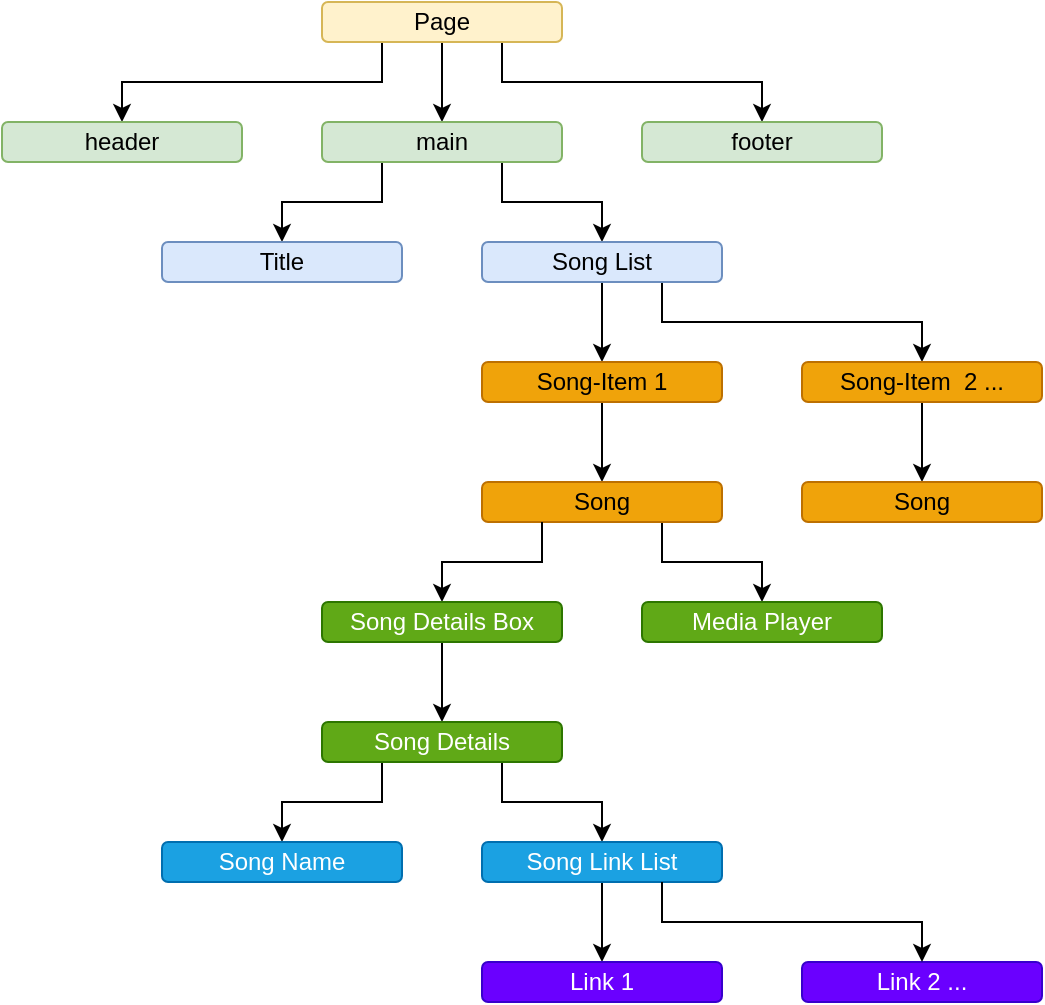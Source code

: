 <mxfile version="26.0.16" pages="2">
  <diagram name="Tree" id="6HPN0pIl7HbCbduKX03D">
    <mxGraphModel dx="954" dy="589" grid="1" gridSize="10" guides="1" tooltips="1" connect="1" arrows="1" fold="1" page="1" pageScale="1" pageWidth="850" pageHeight="1100" math="0" shadow="0">
      <root>
        <mxCell id="0" />
        <mxCell id="1" parent="0" />
        <mxCell id="nEzC0ryJg-wvvqGHbRVC-1" style="edgeStyle=orthogonalEdgeStyle;rounded=0;orthogonalLoop=1;jettySize=auto;html=1;exitX=0.25;exitY=1;exitDx=0;exitDy=0;entryX=0.5;entryY=0;entryDx=0;entryDy=0;" parent="1" source="OFOzZD7KPI6urneeMiuu-1" target="OFOzZD7KPI6urneeMiuu-2" edge="1">
          <mxGeometry relative="1" as="geometry" />
        </mxCell>
        <mxCell id="nEzC0ryJg-wvvqGHbRVC-2" style="edgeStyle=orthogonalEdgeStyle;rounded=0;orthogonalLoop=1;jettySize=auto;html=1;exitX=0.75;exitY=1;exitDx=0;exitDy=0;entryX=0.5;entryY=0;entryDx=0;entryDy=0;" parent="1" source="OFOzZD7KPI6urneeMiuu-1" target="OFOzZD7KPI6urneeMiuu-4" edge="1">
          <mxGeometry relative="1" as="geometry" />
        </mxCell>
        <mxCell id="nEzC0ryJg-wvvqGHbRVC-3" style="edgeStyle=orthogonalEdgeStyle;rounded=0;orthogonalLoop=1;jettySize=auto;html=1;exitX=0.5;exitY=1;exitDx=0;exitDy=0;" parent="1" source="OFOzZD7KPI6urneeMiuu-1" target="OFOzZD7KPI6urneeMiuu-3" edge="1">
          <mxGeometry relative="1" as="geometry" />
        </mxCell>
        <mxCell id="OFOzZD7KPI6urneeMiuu-1" value="Page" style="rounded=1;whiteSpace=wrap;html=1;fillColor=#fff2cc;strokeColor=#d6b656;" parent="1" vertex="1">
          <mxGeometry x="320" y="260" width="120" height="20" as="geometry" />
        </mxCell>
        <mxCell id="OFOzZD7KPI6urneeMiuu-2" value="header" style="rounded=1;whiteSpace=wrap;html=1;fillColor=#d5e8d4;strokeColor=#82b366;" parent="1" vertex="1">
          <mxGeometry x="160" y="320" width="120" height="20" as="geometry" />
        </mxCell>
        <mxCell id="zmIVW-F3Dh3AxXfq3nci-2" style="edgeStyle=orthogonalEdgeStyle;rounded=0;orthogonalLoop=1;jettySize=auto;html=1;exitX=0.25;exitY=1;exitDx=0;exitDy=0;" parent="1" source="OFOzZD7KPI6urneeMiuu-3" target="nEzC0ryJg-wvvqGHbRVC-4" edge="1">
          <mxGeometry relative="1" as="geometry" />
        </mxCell>
        <mxCell id="zmIVW-F3Dh3AxXfq3nci-3" style="edgeStyle=orthogonalEdgeStyle;rounded=0;orthogonalLoop=1;jettySize=auto;html=1;exitX=0.75;exitY=1;exitDx=0;exitDy=0;" parent="1" source="OFOzZD7KPI6urneeMiuu-3" target="zmIVW-F3Dh3AxXfq3nci-1" edge="1">
          <mxGeometry relative="1" as="geometry" />
        </mxCell>
        <mxCell id="OFOzZD7KPI6urneeMiuu-3" value="main" style="rounded=1;whiteSpace=wrap;html=1;fillColor=#d5e8d4;strokeColor=#82b366;" parent="1" vertex="1">
          <mxGeometry x="320" y="320" width="120" height="20" as="geometry" />
        </mxCell>
        <mxCell id="OFOzZD7KPI6urneeMiuu-4" value="footer" style="rounded=1;whiteSpace=wrap;html=1;fillColor=#d5e8d4;strokeColor=#82b366;" parent="1" vertex="1">
          <mxGeometry x="480" y="320" width="120" height="20" as="geometry" />
        </mxCell>
        <mxCell id="nEzC0ryJg-wvvqGHbRVC-4" value="Title" style="rounded=1;whiteSpace=wrap;html=1;fillColor=#dae8fc;strokeColor=#6c8ebf;" parent="1" vertex="1">
          <mxGeometry x="240" y="380" width="120" height="20" as="geometry" />
        </mxCell>
        <mxCell id="CfRBk4fBBFnoC-t1ROjV-1" style="edgeStyle=orthogonalEdgeStyle;rounded=0;orthogonalLoop=1;jettySize=auto;html=1;exitX=0.5;exitY=1;exitDx=0;exitDy=0;" parent="1" source="0NhiAJO0DxjFNw-YQ3sq-1" target="zmIVW-F3Dh3AxXfq3nci-5" edge="1">
          <mxGeometry relative="1" as="geometry">
            <mxPoint x="440" y="440" as="sourcePoint" />
          </mxGeometry>
        </mxCell>
        <mxCell id="ajmLZI5FQjfaDa6bgPTR-2" style="edgeStyle=orthogonalEdgeStyle;rounded=0;orthogonalLoop=1;jettySize=auto;html=1;exitX=0.5;exitY=1;exitDx=0;exitDy=0;" parent="1" source="0NhiAJO0DxjFNw-YQ3sq-3" target="zmIVW-F3Dh3AxXfq3nci-6" edge="1">
          <mxGeometry relative="1" as="geometry">
            <mxPoint x="720" y="480" as="sourcePoint" />
          </mxGeometry>
        </mxCell>
        <mxCell id="0NhiAJO0DxjFNw-YQ3sq-4" style="edgeStyle=orthogonalEdgeStyle;rounded=0;orthogonalLoop=1;jettySize=auto;html=1;exitX=0.5;exitY=1;exitDx=0;exitDy=0;" edge="1" parent="1" source="zmIVW-F3Dh3AxXfq3nci-1" target="0NhiAJO0DxjFNw-YQ3sq-1">
          <mxGeometry relative="1" as="geometry" />
        </mxCell>
        <mxCell id="0NhiAJO0DxjFNw-YQ3sq-5" style="edgeStyle=orthogonalEdgeStyle;rounded=0;orthogonalLoop=1;jettySize=auto;html=1;exitX=0.75;exitY=1;exitDx=0;exitDy=0;" edge="1" parent="1" source="zmIVW-F3Dh3AxXfq3nci-1" target="0NhiAJO0DxjFNw-YQ3sq-3">
          <mxGeometry relative="1" as="geometry" />
        </mxCell>
        <mxCell id="zmIVW-F3Dh3AxXfq3nci-1" value="Song List" style="rounded=1;whiteSpace=wrap;html=1;fillColor=#dae8fc;strokeColor=#6c8ebf;" parent="1" vertex="1">
          <mxGeometry x="400" y="380" width="120" height="20" as="geometry" />
        </mxCell>
        <mxCell id="ajmLZI5FQjfaDa6bgPTR-3" style="edgeStyle=orthogonalEdgeStyle;rounded=0;orthogonalLoop=1;jettySize=auto;html=1;exitX=0.5;exitY=1;exitDx=0;exitDy=0;" parent="1" source="0NhiAJO0DxjFNw-YQ3sq-6" target="zmIVW-F3Dh3AxXfq3nci-7" edge="1">
          <mxGeometry relative="1" as="geometry" />
        </mxCell>
        <mxCell id="ajmLZI5FQjfaDa6bgPTR-4" style="edgeStyle=orthogonalEdgeStyle;rounded=0;orthogonalLoop=1;jettySize=auto;html=1;exitX=0.75;exitY=1;exitDx=0;exitDy=0;" parent="1" source="zmIVW-F3Dh3AxXfq3nci-5" target="ajmLZI5FQjfaDa6bgPTR-1" edge="1">
          <mxGeometry relative="1" as="geometry" />
        </mxCell>
        <mxCell id="zmIVW-F3Dh3AxXfq3nci-5" value="Song" style="rounded=1;whiteSpace=wrap;html=1;fillColor=#f0a30a;strokeColor=#BD7000;fontColor=#000000;" parent="1" vertex="1">
          <mxGeometry x="400" y="500" width="120" height="20" as="geometry" />
        </mxCell>
        <mxCell id="zmIVW-F3Dh3AxXfq3nci-6" value="Song" style="rounded=1;whiteSpace=wrap;html=1;fillColor=#f0a30a;strokeColor=#BD7000;fontColor=#000000;" parent="1" vertex="1">
          <mxGeometry x="560" y="500" width="120" height="20" as="geometry" />
        </mxCell>
        <mxCell id="juRbCAvYL5PFnfWAzJx6-1" style="edgeStyle=orthogonalEdgeStyle;rounded=0;orthogonalLoop=1;jettySize=auto;html=1;exitX=0.25;exitY=1;exitDx=0;exitDy=0;" parent="1" source="zmIVW-F3Dh3AxXfq3nci-7" target="kerKnavNlQIlN_pHTmRB-1" edge="1">
          <mxGeometry relative="1" as="geometry" />
        </mxCell>
        <mxCell id="juRbCAvYL5PFnfWAzJx6-2" style="edgeStyle=orthogonalEdgeStyle;rounded=0;orthogonalLoop=1;jettySize=auto;html=1;exitX=0.75;exitY=1;exitDx=0;exitDy=0;" parent="1" source="zmIVW-F3Dh3AxXfq3nci-7" target="kerKnavNlQIlN_pHTmRB-2" edge="1">
          <mxGeometry relative="1" as="geometry" />
        </mxCell>
        <mxCell id="zmIVW-F3Dh3AxXfq3nci-7" value="Song Details" style="rounded=1;whiteSpace=wrap;html=1;fillColor=#60a917;fontColor=#ffffff;strokeColor=#2D7600;" parent="1" vertex="1">
          <mxGeometry x="320" y="620" width="120" height="20" as="geometry" />
        </mxCell>
        <mxCell id="ajmLZI5FQjfaDa6bgPTR-1" value="Media Player" style="rounded=1;whiteSpace=wrap;html=1;fillColor=#60a917;fontColor=#ffffff;strokeColor=#2D7600;" parent="1" vertex="1">
          <mxGeometry x="480" y="560" width="120" height="20" as="geometry" />
        </mxCell>
        <mxCell id="kerKnavNlQIlN_pHTmRB-1" value="Song Name" style="rounded=1;whiteSpace=wrap;html=1;fillColor=#1ba1e2;fontColor=#ffffff;strokeColor=#006EAF;" parent="1" vertex="1">
          <mxGeometry x="240" y="680" width="120" height="20" as="geometry" />
        </mxCell>
        <mxCell id="aUZTjl7lwAMQlIQt7JZH-3" style="edgeStyle=orthogonalEdgeStyle;rounded=0;orthogonalLoop=1;jettySize=auto;html=1;exitX=0.5;exitY=1;exitDx=0;exitDy=0;" parent="1" source="kerKnavNlQIlN_pHTmRB-2" target="aUZTjl7lwAMQlIQt7JZH-1" edge="1">
          <mxGeometry relative="1" as="geometry" />
        </mxCell>
        <mxCell id="kerKnavNlQIlN_pHTmRB-2" value="Song Link List" style="rounded=1;whiteSpace=wrap;html=1;fillColor=#1ba1e2;fontColor=#ffffff;strokeColor=#006EAF;" parent="1" vertex="1">
          <mxGeometry x="400" y="680" width="120" height="20" as="geometry" />
        </mxCell>
        <mxCell id="aUZTjl7lwAMQlIQt7JZH-1" value="Link 1" style="rounded=1;whiteSpace=wrap;html=1;fillColor=#6a00ff;fontColor=#ffffff;strokeColor=#3700CC;" parent="1" vertex="1">
          <mxGeometry x="400" y="740" width="120" height="20" as="geometry" />
        </mxCell>
        <mxCell id="aUZTjl7lwAMQlIQt7JZH-2" value="Link 2 ..." style="rounded=1;whiteSpace=wrap;html=1;fillColor=#6a00ff;fontColor=#ffffff;strokeColor=#3700CC;" parent="1" vertex="1">
          <mxGeometry x="560" y="740" width="120" height="20" as="geometry" />
        </mxCell>
        <mxCell id="aUZTjl7lwAMQlIQt7JZH-4" style="edgeStyle=orthogonalEdgeStyle;rounded=0;orthogonalLoop=1;jettySize=auto;html=1;exitX=0.75;exitY=1;exitDx=0;exitDy=0;" parent="1" source="kerKnavNlQIlN_pHTmRB-2" target="aUZTjl7lwAMQlIQt7JZH-2" edge="1">
          <mxGeometry relative="1" as="geometry" />
        </mxCell>
        <mxCell id="0NhiAJO0DxjFNw-YQ3sq-1" value="Song-Item 1" style="rounded=1;whiteSpace=wrap;html=1;fillColor=#f0a30a;strokeColor=#BD7000;fontColor=#000000;" vertex="1" parent="1">
          <mxGeometry x="400" y="440" width="120" height="20" as="geometry" />
        </mxCell>
        <mxCell id="0NhiAJO0DxjFNw-YQ3sq-3" value="Song-Item&amp;nbsp;&amp;nbsp;2 ..." style="rounded=1;whiteSpace=wrap;html=1;fillColor=#f0a30a;strokeColor=#BD7000;fontColor=#000000;" vertex="1" parent="1">
          <mxGeometry x="560" y="440" width="120" height="20" as="geometry" />
        </mxCell>
        <mxCell id="0NhiAJO0DxjFNw-YQ3sq-7" value="" style="edgeStyle=orthogonalEdgeStyle;rounded=0;orthogonalLoop=1;jettySize=auto;html=1;exitX=0.25;exitY=1;exitDx=0;exitDy=0;" edge="1" parent="1" source="zmIVW-F3Dh3AxXfq3nci-5" target="0NhiAJO0DxjFNw-YQ3sq-6">
          <mxGeometry relative="1" as="geometry">
            <mxPoint x="430" y="520" as="sourcePoint" />
            <mxPoint x="380" y="620" as="targetPoint" />
          </mxGeometry>
        </mxCell>
        <mxCell id="0NhiAJO0DxjFNw-YQ3sq-6" value="Song Details Box" style="rounded=1;whiteSpace=wrap;html=1;fillColor=#60a917;fontColor=#ffffff;strokeColor=#2D7600;" vertex="1" parent="1">
          <mxGeometry x="320" y="560" width="120" height="20" as="geometry" />
        </mxCell>
      </root>
    </mxGraphModel>
  </diagram>
  <diagram id="Uv6oS6ml3dLzNTOpAgnl" name="Visualized">
    <mxGraphModel dx="1272" dy="785" grid="1" gridSize="10" guides="1" tooltips="1" connect="1" arrows="1" fold="1" page="1" pageScale="1" pageWidth="850" pageHeight="1100" math="0" shadow="0">
      <root>
        <mxCell id="0" />
        <mxCell id="1" parent="0" />
        <mxCell id="vCiuWygyH0_Ejgjw4BBh-1" value="" style="rounded=0;whiteSpace=wrap;html=1;fillColor=#fff2cc;strokeColor=#d6b656;" vertex="1" parent="1">
          <mxGeometry x="80" y="40" width="680" height="880" as="geometry" />
        </mxCell>
        <mxCell id="vCiuWygyH0_Ejgjw4BBh-2" value="" style="rounded=0;whiteSpace=wrap;html=1;fillColor=#d5e8d4;strokeColor=#82b366;" vertex="1" parent="1">
          <mxGeometry x="90" y="50" width="660" height="60" as="geometry" />
        </mxCell>
        <mxCell id="vCiuWygyH0_Ejgjw4BBh-3" value="" style="rounded=0;whiteSpace=wrap;html=1;fillColor=#d5e8d4;strokeColor=#82b366;" vertex="1" parent="1">
          <mxGeometry x="90" y="120" width="660" height="720" as="geometry" />
        </mxCell>
        <mxCell id="vCiuWygyH0_Ejgjw4BBh-4" value="" style="rounded=0;whiteSpace=wrap;html=1;fillColor=#d5e8d4;strokeColor=#82b366;" vertex="1" parent="1">
          <mxGeometry x="90" y="850" width="660" height="60" as="geometry" />
        </mxCell>
        <mxCell id="vCiuWygyH0_Ejgjw4BBh-5" value="" style="rounded=0;whiteSpace=wrap;html=1;fillColor=#dae8fc;strokeColor=#6c8ebf;" vertex="1" parent="1">
          <mxGeometry x="360" y="130" width="120" height="20" as="geometry" />
        </mxCell>
        <mxCell id="vCiuWygyH0_Ejgjw4BBh-6" value="" style="rounded=0;whiteSpace=wrap;html=1;fillColor=#dae8fc;strokeColor=#6c8ebf;" vertex="1" parent="1">
          <mxGeometry x="190" y="170" width="470" height="660" as="geometry" />
        </mxCell>
        <mxCell id="vCiuWygyH0_Ejgjw4BBh-11" value="" style="rounded=0;whiteSpace=wrap;html=1;fillColor=#f0a30a;strokeColor=#BD7000;fontColor=#000000;" vertex="1" parent="1">
          <mxGeometry x="200" y="660" width="450" height="90" as="geometry" />
        </mxCell>
        <mxCell id="vCiuWygyH0_Ejgjw4BBh-14" value="" style="rounded=0;whiteSpace=wrap;html=1;fillColor=#60a917;strokeColor=#2D7600;fontColor=#ffffff;" vertex="1" parent="1">
          <mxGeometry x="210" y="670" width="160" height="70" as="geometry" />
        </mxCell>
        <mxCell id="vCiuWygyH0_Ejgjw4BBh-15" value="" style="rounded=0;whiteSpace=wrap;html=1;fillColor=#1ba1e2;strokeColor=#006EAF;fontColor=#ffffff;" vertex="1" parent="1">
          <mxGeometry x="230" y="680" width="120" height="20" as="geometry" />
        </mxCell>
        <mxCell id="vCiuWygyH0_Ejgjw4BBh-16" value="" style="rounded=0;whiteSpace=wrap;html=1;fillColor=#1ba1e2;strokeColor=#006EAF;fontColor=#ffffff;" vertex="1" parent="1">
          <mxGeometry x="230" y="710" width="120" height="20" as="geometry" />
        </mxCell>
        <mxCell id="vCiuWygyH0_Ejgjw4BBh-17" value="" style="rounded=0;whiteSpace=wrap;html=1;fillColor=#60a917;strokeColor=#2D7600;fontColor=#ffffff;" vertex="1" parent="1">
          <mxGeometry x="390" y="670" width="130" height="70" as="geometry" />
        </mxCell>
        <mxCell id="vCiuWygyH0_Ejgjw4BBh-18" value="" style="rounded=0;whiteSpace=wrap;html=1;fillColor=#6a00ff;strokeColor=#3700CC;fontColor=#ffffff;" vertex="1" parent="1">
          <mxGeometry x="240" y="715" width="10" height="10" as="geometry" />
        </mxCell>
        <mxCell id="vCiuWygyH0_Ejgjw4BBh-19" value="" style="rounded=0;whiteSpace=wrap;html=1;fillColor=#6a00ff;strokeColor=#3700CC;fontColor=#ffffff;" vertex="1" parent="1">
          <mxGeometry x="260" y="715" width="10" height="10" as="geometry" />
        </mxCell>
        <mxCell id="vCiuWygyH0_Ejgjw4BBh-20" value="" style="rounded=0;whiteSpace=wrap;html=1;fillColor=#6a00ff;strokeColor=#3700CC;fontColor=#ffffff;" vertex="1" parent="1">
          <mxGeometry x="280" y="715" width="10" height="10" as="geometry" />
        </mxCell>
        <mxCell id="vCiuWygyH0_Ejgjw4BBh-21" value="" style="rounded=0;whiteSpace=wrap;html=1;fillColor=#f0a30a;strokeColor=#BD7000;fontColor=#000000;" vertex="1" parent="1">
          <mxGeometry x="200" y="540" width="450" height="90" as="geometry" />
        </mxCell>
        <mxCell id="vCiuWygyH0_Ejgjw4BBh-22" value="" style="rounded=0;whiteSpace=wrap;html=1;fillColor=#60a917;strokeColor=#2D7600;fontColor=#ffffff;" vertex="1" parent="1">
          <mxGeometry x="210" y="550" width="160" height="70" as="geometry" />
        </mxCell>
        <mxCell id="vCiuWygyH0_Ejgjw4BBh-23" value="" style="rounded=0;whiteSpace=wrap;html=1;fillColor=#1ba1e2;strokeColor=#006EAF;fontColor=#ffffff;" vertex="1" parent="1">
          <mxGeometry x="230" y="560" width="120" height="20" as="geometry" />
        </mxCell>
        <mxCell id="vCiuWygyH0_Ejgjw4BBh-24" value="" style="rounded=0;whiteSpace=wrap;html=1;fillColor=#1ba1e2;strokeColor=#006EAF;fontColor=#ffffff;" vertex="1" parent="1">
          <mxGeometry x="230" y="590" width="120" height="20" as="geometry" />
        </mxCell>
        <mxCell id="vCiuWygyH0_Ejgjw4BBh-25" value="" style="rounded=0;whiteSpace=wrap;html=1;fillColor=#60a917;strokeColor=#2D7600;fontColor=#ffffff;" vertex="1" parent="1">
          <mxGeometry x="390" y="550" width="130" height="70" as="geometry" />
        </mxCell>
        <mxCell id="vCiuWygyH0_Ejgjw4BBh-26" value="" style="rounded=0;whiteSpace=wrap;html=1;fillColor=#6a00ff;strokeColor=#3700CC;fontColor=#ffffff;" vertex="1" parent="1">
          <mxGeometry x="240" y="595" width="10" height="10" as="geometry" />
        </mxCell>
        <mxCell id="vCiuWygyH0_Ejgjw4BBh-27" value="" style="rounded=0;whiteSpace=wrap;html=1;fillColor=#6a00ff;strokeColor=#3700CC;fontColor=#ffffff;" vertex="1" parent="1">
          <mxGeometry x="260" y="595" width="10" height="10" as="geometry" />
        </mxCell>
        <mxCell id="vCiuWygyH0_Ejgjw4BBh-28" value="" style="rounded=0;whiteSpace=wrap;html=1;fillColor=#6a00ff;strokeColor=#3700CC;fontColor=#ffffff;" vertex="1" parent="1">
          <mxGeometry x="280" y="595" width="10" height="10" as="geometry" />
        </mxCell>
        <mxCell id="vCiuWygyH0_Ejgjw4BBh-29" value="" style="rounded=0;whiteSpace=wrap;html=1;fillColor=#f0a30a;strokeColor=#BD7000;fontColor=#000000;" vertex="1" parent="1">
          <mxGeometry x="200" y="420" width="450" height="90" as="geometry" />
        </mxCell>
        <mxCell id="vCiuWygyH0_Ejgjw4BBh-30" value="" style="rounded=0;whiteSpace=wrap;html=1;fillColor=#60a917;strokeColor=#2D7600;fontColor=#ffffff;" vertex="1" parent="1">
          <mxGeometry x="210" y="430" width="160" height="70" as="geometry" />
        </mxCell>
        <mxCell id="vCiuWygyH0_Ejgjw4BBh-31" value="" style="rounded=0;whiteSpace=wrap;html=1;fillColor=#1ba1e2;strokeColor=#006EAF;fontColor=#ffffff;" vertex="1" parent="1">
          <mxGeometry x="230" y="440" width="120" height="20" as="geometry" />
        </mxCell>
        <mxCell id="vCiuWygyH0_Ejgjw4BBh-32" value="" style="rounded=0;whiteSpace=wrap;html=1;fillColor=#1ba1e2;strokeColor=#006EAF;fontColor=#ffffff;" vertex="1" parent="1">
          <mxGeometry x="230" y="470" width="120" height="20" as="geometry" />
        </mxCell>
        <mxCell id="vCiuWygyH0_Ejgjw4BBh-33" value="" style="rounded=0;whiteSpace=wrap;html=1;fillColor=#60a917;strokeColor=#2D7600;fontColor=#ffffff;" vertex="1" parent="1">
          <mxGeometry x="390" y="430" width="130" height="70" as="geometry" />
        </mxCell>
        <mxCell id="vCiuWygyH0_Ejgjw4BBh-34" value="" style="rounded=0;whiteSpace=wrap;html=1;fillColor=#6a00ff;strokeColor=#3700CC;fontColor=#ffffff;" vertex="1" parent="1">
          <mxGeometry x="240" y="475" width="10" height="10" as="geometry" />
        </mxCell>
        <mxCell id="vCiuWygyH0_Ejgjw4BBh-35" value="" style="rounded=0;whiteSpace=wrap;html=1;fillColor=#6a00ff;strokeColor=#3700CC;fontColor=#ffffff;" vertex="1" parent="1">
          <mxGeometry x="260" y="475" width="10" height="10" as="geometry" />
        </mxCell>
        <mxCell id="vCiuWygyH0_Ejgjw4BBh-36" value="" style="rounded=0;whiteSpace=wrap;html=1;fillColor=#6a00ff;strokeColor=#3700CC;fontColor=#ffffff;" vertex="1" parent="1">
          <mxGeometry x="280" y="475" width="10" height="10" as="geometry" />
        </mxCell>
        <mxCell id="vCiuWygyH0_Ejgjw4BBh-37" value="" style="rounded=0;whiteSpace=wrap;html=1;fillColor=#f0a30a;strokeColor=#BD7000;fontColor=#000000;" vertex="1" parent="1">
          <mxGeometry x="200" y="300" width="450" height="90" as="geometry" />
        </mxCell>
        <mxCell id="vCiuWygyH0_Ejgjw4BBh-38" value="" style="rounded=0;whiteSpace=wrap;html=1;fillColor=#60a917;strokeColor=#2D7600;fontColor=#ffffff;" vertex="1" parent="1">
          <mxGeometry x="210" y="310" width="160" height="70" as="geometry" />
        </mxCell>
        <mxCell id="vCiuWygyH0_Ejgjw4BBh-39" value="" style="rounded=0;whiteSpace=wrap;html=1;fillColor=#1ba1e2;strokeColor=#006EAF;fontColor=#ffffff;" vertex="1" parent="1">
          <mxGeometry x="230" y="320" width="120" height="20" as="geometry" />
        </mxCell>
        <mxCell id="vCiuWygyH0_Ejgjw4BBh-40" value="" style="rounded=0;whiteSpace=wrap;html=1;fillColor=#1ba1e2;strokeColor=#006EAF;fontColor=#ffffff;" vertex="1" parent="1">
          <mxGeometry x="230" y="350" width="120" height="20" as="geometry" />
        </mxCell>
        <mxCell id="vCiuWygyH0_Ejgjw4BBh-41" value="" style="rounded=0;whiteSpace=wrap;html=1;fillColor=#60a917;strokeColor=#2D7600;fontColor=#ffffff;" vertex="1" parent="1">
          <mxGeometry x="390" y="310" width="130" height="70" as="geometry" />
        </mxCell>
        <mxCell id="vCiuWygyH0_Ejgjw4BBh-42" value="" style="rounded=0;whiteSpace=wrap;html=1;fillColor=#6a00ff;strokeColor=#3700CC;fontColor=#ffffff;" vertex="1" parent="1">
          <mxGeometry x="240" y="355" width="10" height="10" as="geometry" />
        </mxCell>
        <mxCell id="vCiuWygyH0_Ejgjw4BBh-43" value="" style="rounded=0;whiteSpace=wrap;html=1;fillColor=#6a00ff;strokeColor=#3700CC;fontColor=#ffffff;" vertex="1" parent="1">
          <mxGeometry x="260" y="355" width="10" height="10" as="geometry" />
        </mxCell>
        <mxCell id="vCiuWygyH0_Ejgjw4BBh-44" value="" style="rounded=0;whiteSpace=wrap;html=1;fillColor=#6a00ff;strokeColor=#3700CC;fontColor=#ffffff;" vertex="1" parent="1">
          <mxGeometry x="280" y="355" width="10" height="10" as="geometry" />
        </mxCell>
        <mxCell id="vCiuWygyH0_Ejgjw4BBh-45" value="" style="rounded=0;whiteSpace=wrap;html=1;fillColor=#f0a30a;strokeColor=#BD7000;fontColor=#000000;" vertex="1" parent="1">
          <mxGeometry x="200" y="180" width="450" height="90" as="geometry" />
        </mxCell>
        <mxCell id="vCiuWygyH0_Ejgjw4BBh-46" value="" style="rounded=0;whiteSpace=wrap;html=1;fillColor=#60a917;strokeColor=#2D7600;fontColor=#ffffff;" vertex="1" parent="1">
          <mxGeometry x="210" y="190" width="160" height="70" as="geometry" />
        </mxCell>
        <mxCell id="vCiuWygyH0_Ejgjw4BBh-47" value="" style="rounded=0;whiteSpace=wrap;html=1;fillColor=#1ba1e2;strokeColor=#006EAF;fontColor=#ffffff;" vertex="1" parent="1">
          <mxGeometry x="230" y="200" width="120" height="20" as="geometry" />
        </mxCell>
        <mxCell id="vCiuWygyH0_Ejgjw4BBh-48" value="" style="rounded=0;whiteSpace=wrap;html=1;fillColor=#1ba1e2;strokeColor=#006EAF;fontColor=#ffffff;" vertex="1" parent="1">
          <mxGeometry x="230" y="230" width="120" height="20" as="geometry" />
        </mxCell>
        <mxCell id="vCiuWygyH0_Ejgjw4BBh-49" value="" style="rounded=0;whiteSpace=wrap;html=1;fillColor=#60a917;strokeColor=#2D7600;fontColor=#ffffff;" vertex="1" parent="1">
          <mxGeometry x="390" y="190" width="130" height="70" as="geometry" />
        </mxCell>
        <mxCell id="vCiuWygyH0_Ejgjw4BBh-50" value="" style="rounded=0;whiteSpace=wrap;html=1;fillColor=#6a00ff;strokeColor=#3700CC;fontColor=#ffffff;" vertex="1" parent="1">
          <mxGeometry x="240" y="235" width="10" height="10" as="geometry" />
        </mxCell>
        <mxCell id="vCiuWygyH0_Ejgjw4BBh-51" value="" style="rounded=0;whiteSpace=wrap;html=1;fillColor=#6a00ff;strokeColor=#3700CC;fontColor=#ffffff;" vertex="1" parent="1">
          <mxGeometry x="260" y="235" width="10" height="10" as="geometry" />
        </mxCell>
        <mxCell id="vCiuWygyH0_Ejgjw4BBh-52" value="" style="rounded=0;whiteSpace=wrap;html=1;fillColor=#6a00ff;strokeColor=#3700CC;fontColor=#ffffff;" vertex="1" parent="1">
          <mxGeometry x="280" y="235" width="10" height="10" as="geometry" />
        </mxCell>
      </root>
    </mxGraphModel>
  </diagram>
</mxfile>
